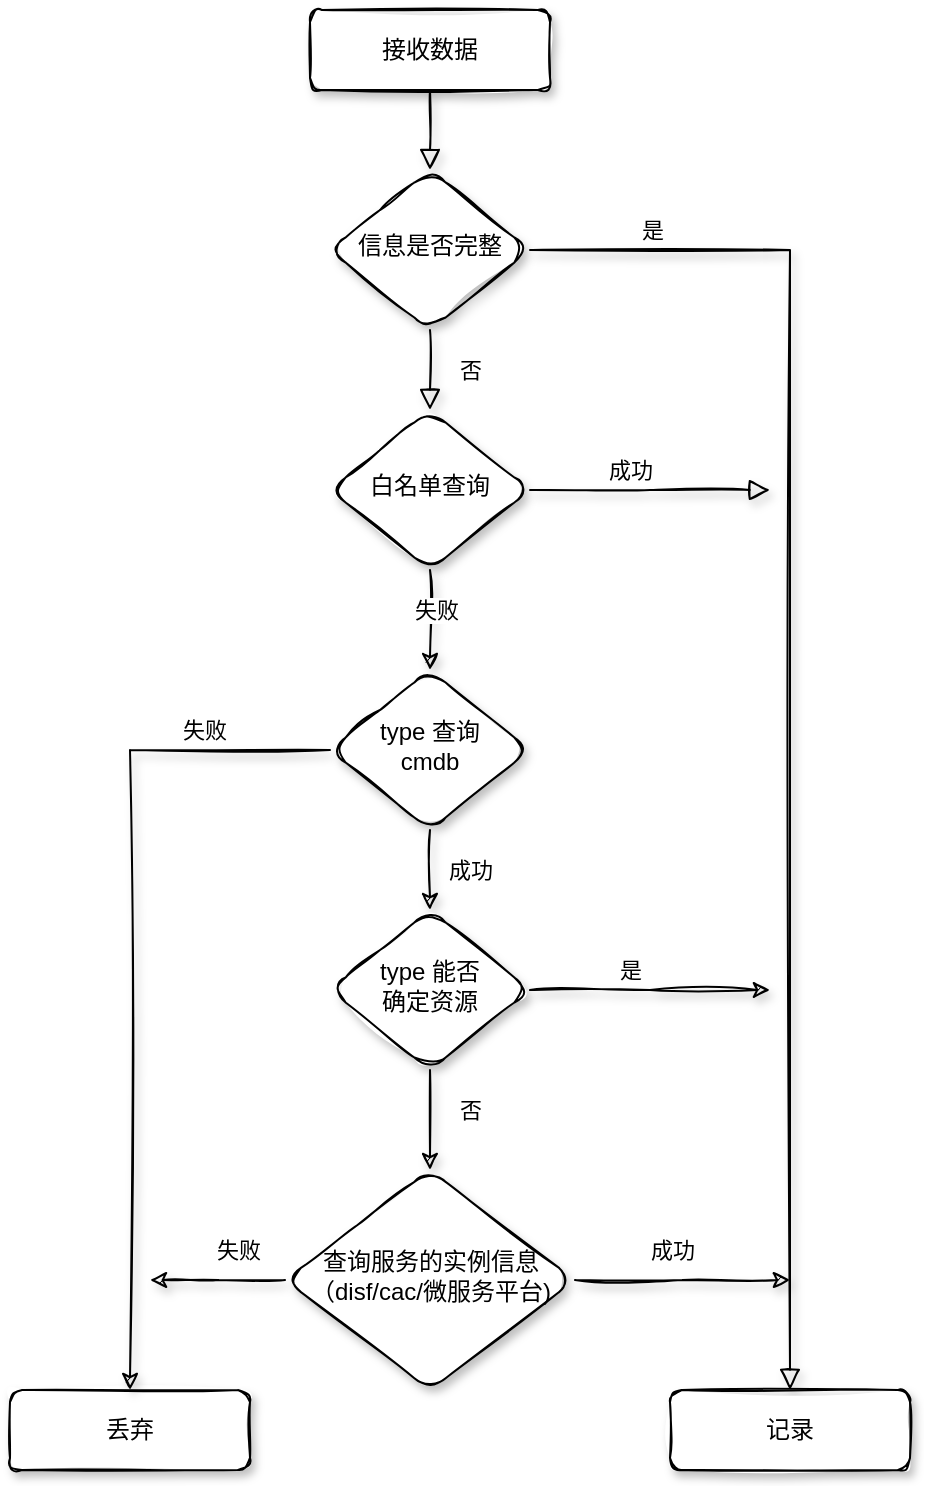 <mxfile version="17.2.5" type="github" pages="2">
  <diagram id="C5RBs43oDa-KdzZeNtuy" name="数据填充">
    <mxGraphModel dx="883" dy="459" grid="1" gridSize="10" guides="1" tooltips="1" connect="1" arrows="1" fold="1" page="1" pageScale="1" pageWidth="827" pageHeight="1169" math="0" shadow="0">
      <root>
        <mxCell id="WIyWlLk6GJQsqaUBKTNV-0" />
        <mxCell id="WIyWlLk6GJQsqaUBKTNV-1" parent="WIyWlLk6GJQsqaUBKTNV-0" />
        <mxCell id="WIyWlLk6GJQsqaUBKTNV-2" value="" style="rounded=0;html=1;jettySize=auto;orthogonalLoop=1;fontSize=11;endArrow=block;endFill=0;endSize=8;strokeWidth=1;shadow=1;labelBackgroundColor=none;edgeStyle=orthogonalEdgeStyle;sketch=1;" parent="WIyWlLk6GJQsqaUBKTNV-1" source="WIyWlLk6GJQsqaUBKTNV-3" target="WIyWlLk6GJQsqaUBKTNV-6" edge="1">
          <mxGeometry relative="1" as="geometry" />
        </mxCell>
        <mxCell id="WIyWlLk6GJQsqaUBKTNV-3" value="接收数据" style="rounded=1;whiteSpace=wrap;html=1;fontSize=12;glass=0;strokeWidth=1;shadow=1;sketch=1;" parent="WIyWlLk6GJQsqaUBKTNV-1" vertex="1">
          <mxGeometry x="160" y="90" width="120" height="40" as="geometry" />
        </mxCell>
        <mxCell id="WIyWlLk6GJQsqaUBKTNV-4" value="否" style="rounded=0;html=1;jettySize=auto;orthogonalLoop=1;fontSize=11;endArrow=block;endFill=0;endSize=8;strokeWidth=1;shadow=1;labelBackgroundColor=none;edgeStyle=orthogonalEdgeStyle;sketch=1;" parent="WIyWlLk6GJQsqaUBKTNV-1" source="WIyWlLk6GJQsqaUBKTNV-6" target="WIyWlLk6GJQsqaUBKTNV-10" edge="1">
          <mxGeometry y="20" relative="1" as="geometry">
            <mxPoint as="offset" />
          </mxGeometry>
        </mxCell>
        <mxCell id="WIyWlLk6GJQsqaUBKTNV-5" value="" style="edgeStyle=orthogonalEdgeStyle;rounded=0;html=1;jettySize=auto;orthogonalLoop=1;fontSize=11;endArrow=block;endFill=0;endSize=8;strokeWidth=1;shadow=1;labelBackgroundColor=none;sketch=1;" parent="WIyWlLk6GJQsqaUBKTNV-1" source="WIyWlLk6GJQsqaUBKTNV-6" target="WIyWlLk6GJQsqaUBKTNV-7" edge="1">
          <mxGeometry y="10" relative="1" as="geometry">
            <mxPoint as="offset" />
          </mxGeometry>
        </mxCell>
        <mxCell id="paviQJmQIAoH_BkD5Qnz-11" value="是" style="edgeLabel;html=1;align=center;verticalAlign=middle;resizable=0;points=[];" vertex="1" connectable="0" parent="WIyWlLk6GJQsqaUBKTNV-5">
          <mxGeometry x="-0.827" y="1" relative="1" as="geometry">
            <mxPoint y="-9" as="offset" />
          </mxGeometry>
        </mxCell>
        <mxCell id="WIyWlLk6GJQsqaUBKTNV-6" value="信息是否完整" style="rhombus;whiteSpace=wrap;html=1;shadow=1;fontFamily=Helvetica;fontSize=12;align=center;strokeWidth=1;spacing=6;spacingTop=-4;sketch=1;rounded=1;" parent="WIyWlLk6GJQsqaUBKTNV-1" vertex="1">
          <mxGeometry x="170" y="170" width="100" height="80" as="geometry" />
        </mxCell>
        <mxCell id="WIyWlLk6GJQsqaUBKTNV-7" value="记录" style="rounded=1;whiteSpace=wrap;html=1;fontSize=12;glass=0;strokeWidth=1;shadow=1;sketch=1;" parent="WIyWlLk6GJQsqaUBKTNV-1" vertex="1">
          <mxGeometry x="340" y="780" width="120" height="40" as="geometry" />
        </mxCell>
        <mxCell id="WIyWlLk6GJQsqaUBKTNV-9" value="成功" style="edgeStyle=orthogonalEdgeStyle;rounded=0;html=1;jettySize=auto;orthogonalLoop=1;fontSize=11;endArrow=block;endFill=0;endSize=8;strokeWidth=1;shadow=1;labelBackgroundColor=none;sketch=1;" parent="WIyWlLk6GJQsqaUBKTNV-1" source="WIyWlLk6GJQsqaUBKTNV-10" edge="1">
          <mxGeometry x="-0.167" y="10" relative="1" as="geometry">
            <mxPoint as="offset" />
            <mxPoint x="390" y="330" as="targetPoint" />
          </mxGeometry>
        </mxCell>
        <mxCell id="paviQJmQIAoH_BkD5Qnz-6" style="edgeStyle=orthogonalEdgeStyle;rounded=0;sketch=1;orthogonalLoop=1;jettySize=auto;html=1;entryX=0.5;entryY=0;entryDx=0;entryDy=0;shadow=1;" edge="1" parent="WIyWlLk6GJQsqaUBKTNV-1" source="WIyWlLk6GJQsqaUBKTNV-10" target="paviQJmQIAoH_BkD5Qnz-5">
          <mxGeometry relative="1" as="geometry" />
        </mxCell>
        <mxCell id="paviQJmQIAoH_BkD5Qnz-12" value="失败" style="edgeLabel;html=1;align=center;verticalAlign=middle;resizable=0;points=[];" vertex="1" connectable="0" parent="paviQJmQIAoH_BkD5Qnz-6">
          <mxGeometry x="-0.2" y="3" relative="1" as="geometry">
            <mxPoint as="offset" />
          </mxGeometry>
        </mxCell>
        <mxCell id="WIyWlLk6GJQsqaUBKTNV-10" value="白名单查询" style="rhombus;whiteSpace=wrap;html=1;shadow=1;fontFamily=Helvetica;fontSize=12;align=center;strokeWidth=1;spacing=6;spacingTop=-4;sketch=1;strokeColor=default;rounded=1;" parent="WIyWlLk6GJQsqaUBKTNV-1" vertex="1">
          <mxGeometry x="170" y="290" width="100" height="80" as="geometry" />
        </mxCell>
        <mxCell id="WIyWlLk6GJQsqaUBKTNV-11" value="丢弃" style="rounded=1;whiteSpace=wrap;html=1;fontSize=12;glass=0;strokeWidth=1;shadow=1;sketch=1;" parent="WIyWlLk6GJQsqaUBKTNV-1" vertex="1">
          <mxGeometry x="10" y="780" width="120" height="40" as="geometry" />
        </mxCell>
        <mxCell id="paviQJmQIAoH_BkD5Qnz-8" value="" style="edgeStyle=orthogonalEdgeStyle;rounded=0;sketch=1;orthogonalLoop=1;jettySize=auto;html=1;shadow=1;" edge="1" parent="WIyWlLk6GJQsqaUBKTNV-1" source="paviQJmQIAoH_BkD5Qnz-5" target="paviQJmQIAoH_BkD5Qnz-7">
          <mxGeometry relative="1" as="geometry" />
        </mxCell>
        <mxCell id="paviQJmQIAoH_BkD5Qnz-13" value="成功" style="edgeLabel;html=1;align=center;verticalAlign=middle;resizable=0;points=[];" vertex="1" connectable="0" parent="paviQJmQIAoH_BkD5Qnz-8">
          <mxGeometry x="-0.5" y="1" relative="1" as="geometry">
            <mxPoint x="19" y="10" as="offset" />
          </mxGeometry>
        </mxCell>
        <mxCell id="paviQJmQIAoH_BkD5Qnz-9" style="edgeStyle=orthogonalEdgeStyle;rounded=0;sketch=1;orthogonalLoop=1;jettySize=auto;html=1;entryX=0.5;entryY=0;entryDx=0;entryDy=0;shadow=1;" edge="1" parent="WIyWlLk6GJQsqaUBKTNV-1" source="paviQJmQIAoH_BkD5Qnz-5" target="WIyWlLk6GJQsqaUBKTNV-11">
          <mxGeometry relative="1" as="geometry" />
        </mxCell>
        <mxCell id="paviQJmQIAoH_BkD5Qnz-10" value="失败" style="edgeLabel;html=1;align=center;verticalAlign=middle;resizable=0;points=[];" vertex="1" connectable="0" parent="paviQJmQIAoH_BkD5Qnz-9">
          <mxGeometry x="-0.715" y="1" relative="1" as="geometry">
            <mxPoint x="-3" y="-11" as="offset" />
          </mxGeometry>
        </mxCell>
        <mxCell id="paviQJmQIAoH_BkD5Qnz-5" value="type 查询&lt;br&gt;cmdb" style="rhombus;whiteSpace=wrap;html=1;shadow=1;fontFamily=Helvetica;fontSize=12;align=center;strokeWidth=1;spacing=6;spacingTop=-4;sketch=1;strokeColor=default;rounded=1;" vertex="1" parent="WIyWlLk6GJQsqaUBKTNV-1">
          <mxGeometry x="170" y="420" width="100" height="80" as="geometry" />
        </mxCell>
        <mxCell id="paviQJmQIAoH_BkD5Qnz-14" style="edgeStyle=orthogonalEdgeStyle;rounded=0;sketch=1;orthogonalLoop=1;jettySize=auto;html=1;shadow=1;" edge="1" parent="WIyWlLk6GJQsqaUBKTNV-1" source="paviQJmQIAoH_BkD5Qnz-7">
          <mxGeometry relative="1" as="geometry">
            <mxPoint x="390" y="580" as="targetPoint" />
          </mxGeometry>
        </mxCell>
        <mxCell id="paviQJmQIAoH_BkD5Qnz-15" value="是" style="edgeLabel;html=1;align=center;verticalAlign=middle;resizable=0;points=[];" vertex="1" connectable="0" parent="paviQJmQIAoH_BkD5Qnz-14">
          <mxGeometry x="-0.267" relative="1" as="geometry">
            <mxPoint x="6" y="-10" as="offset" />
          </mxGeometry>
        </mxCell>
        <mxCell id="paviQJmQIAoH_BkD5Qnz-17" value="否" style="edgeStyle=orthogonalEdgeStyle;rounded=0;sketch=1;orthogonalLoop=1;jettySize=auto;html=1;shadow=1;" edge="1" parent="WIyWlLk6GJQsqaUBKTNV-1" source="paviQJmQIAoH_BkD5Qnz-7" target="paviQJmQIAoH_BkD5Qnz-16">
          <mxGeometry x="-0.2" y="20" relative="1" as="geometry">
            <mxPoint as="offset" />
          </mxGeometry>
        </mxCell>
        <mxCell id="paviQJmQIAoH_BkD5Qnz-7" value="type 能否&lt;br&gt;确定资源" style="rhombus;whiteSpace=wrap;html=1;shadow=1;fontFamily=Helvetica;fontSize=12;align=center;strokeWidth=1;spacing=6;spacingTop=-4;sketch=1;strokeColor=default;rounded=1;" vertex="1" parent="WIyWlLk6GJQsqaUBKTNV-1">
          <mxGeometry x="170" y="540" width="100" height="80" as="geometry" />
        </mxCell>
        <mxCell id="paviQJmQIAoH_BkD5Qnz-18" style="edgeStyle=orthogonalEdgeStyle;rounded=0;sketch=1;orthogonalLoop=1;jettySize=auto;html=1;shadow=1;" edge="1" parent="WIyWlLk6GJQsqaUBKTNV-1" source="paviQJmQIAoH_BkD5Qnz-16">
          <mxGeometry relative="1" as="geometry">
            <mxPoint x="400" y="725" as="targetPoint" />
          </mxGeometry>
        </mxCell>
        <mxCell id="paviQJmQIAoH_BkD5Qnz-20" value="成功" style="edgeLabel;html=1;align=center;verticalAlign=middle;resizable=0;points=[];" vertex="1" connectable="0" parent="paviQJmQIAoH_BkD5Qnz-18">
          <mxGeometry x="-0.116" relative="1" as="geometry">
            <mxPoint x="1" y="-15" as="offset" />
          </mxGeometry>
        </mxCell>
        <mxCell id="paviQJmQIAoH_BkD5Qnz-19" style="edgeStyle=orthogonalEdgeStyle;rounded=0;sketch=1;orthogonalLoop=1;jettySize=auto;html=1;shadow=1;" edge="1" parent="WIyWlLk6GJQsqaUBKTNV-1" source="paviQJmQIAoH_BkD5Qnz-16">
          <mxGeometry relative="1" as="geometry">
            <mxPoint x="80" y="725" as="targetPoint" />
          </mxGeometry>
        </mxCell>
        <mxCell id="paviQJmQIAoH_BkD5Qnz-21" value="失败" style="edgeLabel;html=1;align=center;verticalAlign=middle;resizable=0;points=[];" vertex="1" connectable="0" parent="paviQJmQIAoH_BkD5Qnz-19">
          <mxGeometry x="-0.161" y="-1" relative="1" as="geometry">
            <mxPoint x="5" y="-14" as="offset" />
          </mxGeometry>
        </mxCell>
        <mxCell id="paviQJmQIAoH_BkD5Qnz-16" value="查询服务的实例信息&lt;br&gt;（disf/cac/微服务平台)" style="rhombus;whiteSpace=wrap;html=1;shadow=1;fontFamily=Helvetica;fontSize=12;align=center;strokeWidth=1;spacing=6;spacingTop=-4;sketch=1;strokeColor=default;rounded=1;" vertex="1" parent="WIyWlLk6GJQsqaUBKTNV-1">
          <mxGeometry x="147.5" y="670" width="145" height="110" as="geometry" />
        </mxCell>
      </root>
    </mxGraphModel>
  </diagram>
  <diagram id="qsw-7wgHA4WMMDQBHD0g" name="第 2 页">
    <mxGraphModel dx="1369" dy="712" grid="1" gridSize="10" guides="1" tooltips="1" connect="1" arrows="1" fold="1" page="1" pageScale="1" pageWidth="827" pageHeight="1169" math="0" shadow="0">
      <root>
        <mxCell id="0" />
        <mxCell id="1" parent="0" />
        <mxCell id="1-aPaQAdepPUYkm6uSl_-10" value="&lt;font face=&quot;Comic Sans MS&quot;&gt;App Prober&lt;/font&gt;" style="rounded=1;whiteSpace=wrap;html=1;shadow=1;sketch=1;strokeColor=default;fillColor=default;gradientColor=none;glass=0;verticalAlign=top;" vertex="1" parent="1">
          <mxGeometry x="320" y="670" width="290" height="250" as="geometry" />
        </mxCell>
        <mxCell id="1-aPaQAdepPUYkm6uSl_-11" style="edgeStyle=orthogonalEdgeStyle;rounded=0;sketch=1;orthogonalLoop=1;jettySize=auto;html=1;entryX=0.25;entryY=0;entryDx=0;entryDy=0;shadow=1;fontFamily=Comic Sans MS;" edge="1" parent="1" source="1-aPaQAdepPUYkm6uSl_-6" target="1-aPaQAdepPUYkm6uSl_-8">
          <mxGeometry relative="1" as="geometry" />
        </mxCell>
        <mxCell id="1-aPaQAdepPUYkm6uSl_-6" value="&lt;font face=&quot;Comic Sans MS&quot;&gt;L1s&lt;/font&gt;" style="rounded=1;whiteSpace=wrap;html=1;shadow=1;sketch=1;strokeColor=default;fillColor=default;gradientColor=none;glass=0;" vertex="1" parent="1">
          <mxGeometry x="100" y="595" width="90" height="40" as="geometry" />
        </mxCell>
        <mxCell id="1-aPaQAdepPUYkm6uSl_-12" style="edgeStyle=orthogonalEdgeStyle;rounded=0;sketch=1;orthogonalLoop=1;jettySize=auto;html=1;entryX=0.75;entryY=0;entryDx=0;entryDy=0;shadow=1;fontFamily=Comic Sans MS;" edge="1" parent="1" source="1-aPaQAdepPUYkm6uSl_-7" target="1-aPaQAdepPUYkm6uSl_-8">
          <mxGeometry relative="1" as="geometry" />
        </mxCell>
        <mxCell id="1-aPaQAdepPUYkm6uSl_-7" value="&lt;font face=&quot;Comic Sans MS&quot;&gt;eBPF&lt;/font&gt;" style="rounded=1;whiteSpace=wrap;html=1;shadow=1;sketch=1;strokeColor=default;fillColor=default;gradientColor=none;glass=0;" vertex="1" parent="1">
          <mxGeometry x="220" y="595" width="90" height="40" as="geometry" />
        </mxCell>
        <mxCell id="1-aPaQAdepPUYkm6uSl_-8" value="&lt;font face=&quot;Comic Sans MS&quot;&gt;DDMQ&lt;/font&gt;" style="rounded=1;whiteSpace=wrap;html=1;shadow=1;sketch=1;strokeColor=default;fillColor=default;gradientColor=none;glass=0;" vertex="1" parent="1">
          <mxGeometry x="160" y="695" width="90" height="40" as="geometry" />
        </mxCell>
        <mxCell id="1-aPaQAdepPUYkm6uSl_-9" value="&lt;font face=&quot;Comic Sans MS&quot;&gt;服务树&lt;/font&gt;" style="rounded=1;whiteSpace=wrap;html=1;shadow=1;sketch=1;strokeColor=default;fillColor=default;gradientColor=none;glass=0;" vertex="1" parent="1">
          <mxGeometry x="160" y="770" width="90" height="40" as="geometry" />
        </mxCell>
        <mxCell id="1-aPaQAdepPUYkm6uSl_-14" value="&lt;font face=&quot;Comic Sans MS&quot;&gt;base&lt;/font&gt;" style="rounded=1;whiteSpace=wrap;html=1;shadow=1;sketch=1;strokeColor=default;fillColor=default;gradientColor=none;glass=0;horizontal=1;verticalAlign=top;" vertex="1" parent="1">
          <mxGeometry x="330" y="710" width="120" height="90" as="geometry" />
        </mxCell>
        <mxCell id="1-aPaQAdepPUYkm6uSl_-18" style="edgeStyle=orthogonalEdgeStyle;rounded=0;sketch=1;orthogonalLoop=1;jettySize=auto;html=1;entryX=1;entryY=0.5;entryDx=0;entryDy=0;shadow=1;fontFamily=Comic Sans MS;" edge="1" parent="1" source="1-aPaQAdepPUYkm6uSl_-15" target="1-aPaQAdepPUYkm6uSl_-8">
          <mxGeometry relative="1" as="geometry" />
        </mxCell>
        <mxCell id="1-aPaQAdepPUYkm6uSl_-36" value="1" style="edgeLabel;html=1;align=center;verticalAlign=middle;resizable=0;points=[];fontFamily=Comic Sans MS;" vertex="1" connectable="0" parent="1-aPaQAdepPUYkm6uSl_-18">
          <mxGeometry x="0.513" y="-1" relative="1" as="geometry">
            <mxPoint x="-2" y="-11" as="offset" />
          </mxGeometry>
        </mxCell>
        <mxCell id="1-aPaQAdepPUYkm6uSl_-15" value="&lt;font face=&quot;Comic Sans MS&quot;&gt;Consumer&lt;/font&gt;" style="rounded=1;whiteSpace=wrap;html=1;shadow=1;sketch=1;strokeColor=default;fillColor=default;gradientColor=none;glass=0;" vertex="1" parent="1">
          <mxGeometry x="349" y="735" width="81" height="25" as="geometry" />
        </mxCell>
        <mxCell id="1-aPaQAdepPUYkm6uSl_-17" style="edgeStyle=orthogonalEdgeStyle;rounded=0;sketch=1;orthogonalLoop=1;jettySize=auto;html=1;entryX=1;entryY=0.5;entryDx=0;entryDy=0;shadow=1;fontFamily=Comic Sans MS;" edge="1" parent="1" source="1-aPaQAdepPUYkm6uSl_-16" target="1-aPaQAdepPUYkm6uSl_-9">
          <mxGeometry relative="1" as="geometry">
            <Array as="points">
              <mxPoint x="300" y="778" />
              <mxPoint x="300" y="790" />
            </Array>
          </mxGeometry>
        </mxCell>
        <mxCell id="1-aPaQAdepPUYkm6uSl_-37" value="2" style="edgeLabel;html=1;align=center;verticalAlign=middle;resizable=0;points=[];fontFamily=Comic Sans MS;" vertex="1" connectable="0" parent="1-aPaQAdepPUYkm6uSl_-17">
          <mxGeometry x="0.48" y="-3" relative="1" as="geometry">
            <mxPoint y="-9" as="offset" />
          </mxGeometry>
        </mxCell>
        <mxCell id="1-aPaQAdepPUYkm6uSl_-16" value="&lt;font face=&quot;Comic Sans MS&quot;&gt;服务树&lt;/font&gt;" style="rounded=1;whiteSpace=wrap;html=1;shadow=1;sketch=1;strokeColor=default;fillColor=default;gradientColor=none;glass=0;" vertex="1" parent="1">
          <mxGeometry x="349" y="765" width="81" height="25" as="geometry" />
        </mxCell>
        <mxCell id="1-aPaQAdepPUYkm6uSl_-19" value="&lt;font face=&quot;Comic Sans MS&quot;&gt;extern&lt;/font&gt;" style="rounded=1;whiteSpace=wrap;html=1;shadow=1;sketch=1;strokeColor=default;fillColor=default;gradientColor=none;glass=0;horizontal=1;verticalAlign=top;" vertex="1" parent="1">
          <mxGeometry x="480" y="710" width="120" height="90" as="geometry" />
        </mxCell>
        <mxCell id="1-aPaQAdepPUYkm6uSl_-35" style="edgeStyle=orthogonalEdgeStyle;rounded=0;sketch=1;orthogonalLoop=1;jettySize=auto;html=1;entryX=0;entryY=0.5;entryDx=0;entryDy=0;shadow=1;fontFamily=Comic Sans MS;" edge="1" parent="1" source="1-aPaQAdepPUYkm6uSl_-20" target="1-aPaQAdepPUYkm6uSl_-28">
          <mxGeometry relative="1" as="geometry" />
        </mxCell>
        <mxCell id="1-aPaQAdepPUYkm6uSl_-38" value="3" style="edgeLabel;html=1;align=center;verticalAlign=middle;resizable=0;points=[];fontFamily=Comic Sans MS;" vertex="1" connectable="0" parent="1-aPaQAdepPUYkm6uSl_-35">
          <mxGeometry x="0.586" y="5" relative="1" as="geometry">
            <mxPoint y="-7" as="offset" />
          </mxGeometry>
        </mxCell>
        <mxCell id="1-aPaQAdepPUYkm6uSl_-20" value="&lt;font face=&quot;Comic Sans MS&quot;&gt;whitelist&lt;/font&gt;" style="rounded=1;whiteSpace=wrap;html=1;shadow=1;sketch=1;strokeColor=default;fillColor=default;gradientColor=none;glass=0;" vertex="1" parent="1">
          <mxGeometry x="499" y="735" width="81" height="25" as="geometry" />
        </mxCell>
        <mxCell id="1-aPaQAdepPUYkm6uSl_-34" style="edgeStyle=orthogonalEdgeStyle;rounded=0;sketch=1;orthogonalLoop=1;jettySize=auto;html=1;entryX=0;entryY=0.5;entryDx=0;entryDy=0;shadow=1;fontFamily=Comic Sans MS;" edge="1" parent="1" source="1-aPaQAdepPUYkm6uSl_-21" target="1-aPaQAdepPUYkm6uSl_-29">
          <mxGeometry relative="1" as="geometry" />
        </mxCell>
        <mxCell id="1-aPaQAdepPUYkm6uSl_-39" value="4" style="edgeLabel;html=1;align=center;verticalAlign=middle;resizable=0;points=[];fontFamily=Comic Sans MS;" vertex="1" connectable="0" parent="1-aPaQAdepPUYkm6uSl_-34">
          <mxGeometry x="0.426" y="2" relative="1" as="geometry">
            <mxPoint x="3" y="-10" as="offset" />
          </mxGeometry>
        </mxCell>
        <mxCell id="1-aPaQAdepPUYkm6uSl_-21" value="&lt;font face=&quot;Comic Sans MS&quot;&gt;CMDB&lt;/font&gt;" style="rounded=1;whiteSpace=wrap;html=1;shadow=1;sketch=1;strokeColor=default;fillColor=default;gradientColor=none;glass=0;" vertex="1" parent="1">
          <mxGeometry x="499" y="765" width="81" height="25" as="geometry" />
        </mxCell>
        <mxCell id="1-aPaQAdepPUYkm6uSl_-22" value="&lt;font face=&quot;Comic Sans MS&quot;&gt;Store&lt;/font&gt;" style="rounded=1;whiteSpace=wrap;html=1;shadow=1;sketch=1;strokeColor=default;fillColor=default;gradientColor=none;glass=0;horizontal=1;verticalAlign=top;" vertex="1" parent="1">
          <mxGeometry x="330" y="810" width="120" height="90" as="geometry" />
        </mxCell>
        <mxCell id="1-aPaQAdepPUYkm6uSl_-24" value="&lt;font face=&quot;Comic Sans MS&quot;&gt;Mysql&lt;/font&gt;" style="rounded=1;whiteSpace=wrap;html=1;shadow=1;sketch=1;strokeColor=default;fillColor=default;gradientColor=none;glass=0;" vertex="1" parent="1">
          <mxGeometry x="349.5" y="850" width="81" height="25" as="geometry" />
        </mxCell>
        <mxCell id="1-aPaQAdepPUYkm6uSl_-25" value="&lt;font face=&quot;Comic Sans MS&quot;&gt;exporter&lt;/font&gt;" style="rounded=1;whiteSpace=wrap;html=1;shadow=1;sketch=1;strokeColor=default;fillColor=default;gradientColor=none;glass=0;horizontal=1;verticalAlign=top;" vertex="1" parent="1">
          <mxGeometry x="479.5" y="810" width="120" height="90" as="geometry" />
        </mxCell>
        <mxCell id="1-aPaQAdepPUYkm6uSl_-26" value="&lt;font face=&quot;Comic Sans MS&quot;&gt;API&lt;/font&gt;" style="rounded=1;whiteSpace=wrap;html=1;shadow=1;sketch=1;strokeColor=default;fillColor=default;gradientColor=none;glass=0;" vertex="1" parent="1">
          <mxGeometry x="498.5" y="835" width="81" height="25" as="geometry" />
        </mxCell>
        <mxCell id="1-aPaQAdepPUYkm6uSl_-32" style="edgeStyle=orthogonalEdgeStyle;rounded=0;sketch=1;orthogonalLoop=1;jettySize=auto;html=1;entryX=0;entryY=0.5;entryDx=0;entryDy=0;shadow=1;fontFamily=Comic Sans MS;" edge="1" parent="1" source="1-aPaQAdepPUYkm6uSl_-27" target="1-aPaQAdepPUYkm6uSl_-31">
          <mxGeometry relative="1" as="geometry" />
        </mxCell>
        <mxCell id="1-aPaQAdepPUYkm6uSl_-43" value="5" style="edgeLabel;html=1;align=center;verticalAlign=middle;resizable=0;points=[];fontFamily=Comic Sans MS;" vertex="1" connectable="0" parent="1-aPaQAdepPUYkm6uSl_-32">
          <mxGeometry x="0.49" y="1" relative="1" as="geometry">
            <mxPoint x="1" y="-11" as="offset" />
          </mxGeometry>
        </mxCell>
        <mxCell id="1-aPaQAdepPUYkm6uSl_-27" value="&lt;font face=&quot;Comic Sans MS&quot;&gt;Producer&lt;/font&gt;" style="rounded=1;whiteSpace=wrap;html=1;shadow=1;sketch=1;strokeColor=default;fillColor=default;gradientColor=none;glass=0;" vertex="1" parent="1">
          <mxGeometry x="498.5" y="865" width="81" height="25" as="geometry" />
        </mxCell>
        <mxCell id="1-aPaQAdepPUYkm6uSl_-28" value="&lt;font face=&quot;Comic Sans MS&quot;&gt;whitelist&lt;/font&gt;" style="rounded=1;whiteSpace=wrap;html=1;shadow=1;sketch=1;strokeColor=default;fillColor=default;gradientColor=none;glass=0;" vertex="1" parent="1">
          <mxGeometry x="680" y="690" width="81" height="25" as="geometry" />
        </mxCell>
        <mxCell id="1-aPaQAdepPUYkm6uSl_-29" value="&lt;font face=&quot;Comic Sans MS&quot;&gt;CMDB&lt;/font&gt;" style="rounded=1;whiteSpace=wrap;html=1;shadow=1;sketch=1;strokeColor=default;fillColor=default;gradientColor=none;glass=0;" vertex="1" parent="1">
          <mxGeometry x="680" y="750" width="81" height="25" as="geometry" />
        </mxCell>
        <mxCell id="1-aPaQAdepPUYkm6uSl_-41" style="edgeStyle=orthogonalEdgeStyle;rounded=0;sketch=1;orthogonalLoop=1;jettySize=auto;html=1;entryX=1;entryY=0.5;entryDx=0;entryDy=0;shadow=1;fontFamily=Comic Sans MS;" edge="1" parent="1" source="1-aPaQAdepPUYkm6uSl_-30" target="1-aPaQAdepPUYkm6uSl_-26">
          <mxGeometry relative="1" as="geometry" />
        </mxCell>
        <mxCell id="1-aPaQAdepPUYkm6uSl_-42" value="5" style="edgeLabel;html=1;align=center;verticalAlign=middle;resizable=0;points=[];fontFamily=Comic Sans MS;" vertex="1" connectable="0" parent="1-aPaQAdepPUYkm6uSl_-41">
          <mxGeometry x="-0.307" y="-1" relative="1" as="geometry">
            <mxPoint x="10" y="-11" as="offset" />
          </mxGeometry>
        </mxCell>
        <mxCell id="1-aPaQAdepPUYkm6uSl_-30" value="&lt;font face=&quot;Comic Sans MS&quot;&gt;Request&lt;/font&gt;" style="rounded=1;whiteSpace=wrap;html=1;shadow=1;sketch=1;strokeColor=default;fillColor=default;gradientColor=none;glass=0;" vertex="1" parent="1">
          <mxGeometry x="680" y="820" width="81" height="25" as="geometry" />
        </mxCell>
        <mxCell id="1-aPaQAdepPUYkm6uSl_-31" value="&lt;font face=&quot;Comic Sans MS&quot;&gt;DDMQ&lt;/font&gt;" style="rounded=1;whiteSpace=wrap;html=1;shadow=1;sketch=1;strokeColor=default;fillColor=default;gradientColor=none;glass=0;" vertex="1" parent="1">
          <mxGeometry x="680" y="890" width="81" height="25" as="geometry" />
        </mxCell>
      </root>
    </mxGraphModel>
  </diagram>
</mxfile>
